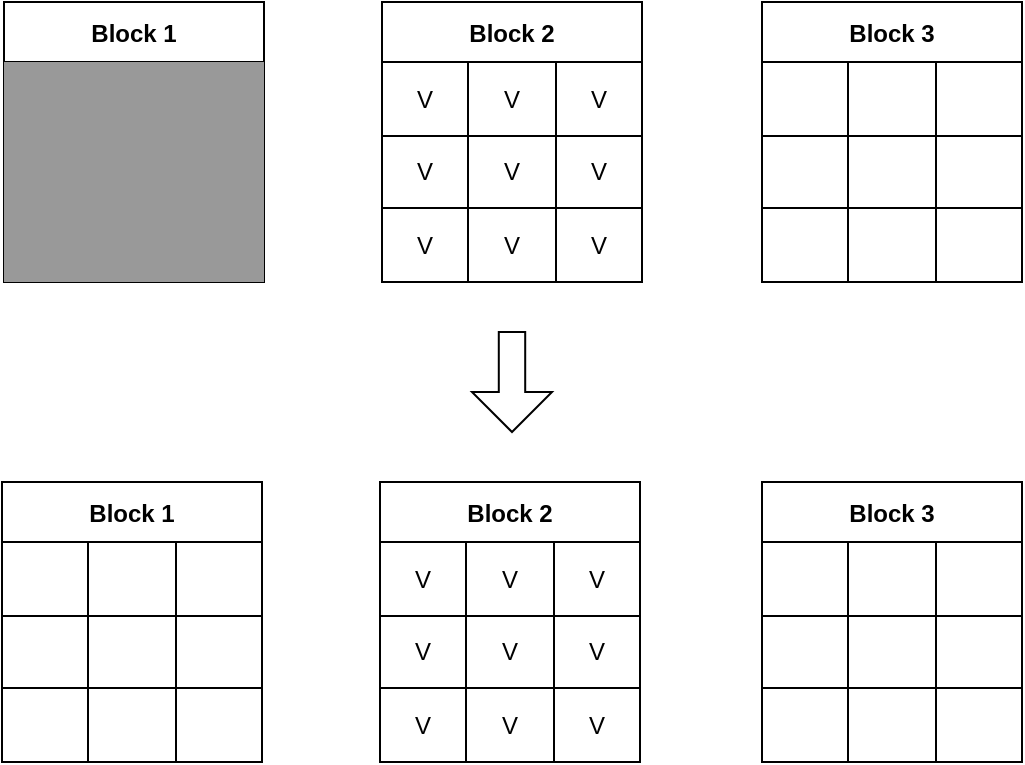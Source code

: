 <mxfile version="20.3.0" type="device"><diagram id="o_L-pObt1cIKrpT1koWc" name="第1頁"><mxGraphModel dx="1102" dy="1025" grid="1" gridSize="10" guides="1" tooltips="1" connect="1" arrows="1" fold="1" page="1" pageScale="1" pageWidth="1169" pageHeight="827" math="0" shadow="0"><root><mxCell id="0"/><mxCell id="1" parent="0"/><mxCell id="m9JGh7kTvfuD4Zlirx8b-1" value="Block 1" style="shape=table;startSize=30;container=1;collapsible=0;childLayout=tableLayout;fontStyle=1;align=center;" vertex="1" parent="1"><mxGeometry x="180" y="390" width="130" height="140" as="geometry"/></mxCell><mxCell id="m9JGh7kTvfuD4Zlirx8b-2" value="" style="shape=tableRow;horizontal=0;startSize=0;swimlaneHead=0;swimlaneBody=0;top=0;left=0;bottom=0;right=0;collapsible=0;dropTarget=0;fillColor=none;points=[[0,0.5],[1,0.5]];portConstraint=eastwest;" vertex="1" parent="m9JGh7kTvfuD4Zlirx8b-1"><mxGeometry y="30" width="130" height="37" as="geometry"/></mxCell><mxCell id="m9JGh7kTvfuD4Zlirx8b-3" value="" style="shape=partialRectangle;html=1;whiteSpace=wrap;connectable=0;fillColor=#999999;top=0;left=0;bottom=0;right=0;overflow=hidden;strokeColor=#666666;fontColor=#333333;" vertex="1" parent="m9JGh7kTvfuD4Zlirx8b-2"><mxGeometry width="43" height="37" as="geometry"><mxRectangle width="43" height="37" as="alternateBounds"/></mxGeometry></mxCell><mxCell id="m9JGh7kTvfuD4Zlirx8b-4" value="" style="shape=partialRectangle;html=1;whiteSpace=wrap;connectable=0;fillColor=#999999;top=0;left=0;bottom=0;right=0;overflow=hidden;strokeColor=#666666;fontColor=#333333;" vertex="1" parent="m9JGh7kTvfuD4Zlirx8b-2"><mxGeometry x="43" width="44" height="37" as="geometry"><mxRectangle width="44" height="37" as="alternateBounds"/></mxGeometry></mxCell><mxCell id="m9JGh7kTvfuD4Zlirx8b-5" value="" style="shape=partialRectangle;html=1;whiteSpace=wrap;connectable=0;fillColor=#999999;top=0;left=0;bottom=0;right=0;overflow=hidden;strokeColor=#666666;fontColor=#333333;" vertex="1" parent="m9JGh7kTvfuD4Zlirx8b-2"><mxGeometry x="87" width="43" height="37" as="geometry"><mxRectangle width="43" height="37" as="alternateBounds"/></mxGeometry></mxCell><mxCell id="m9JGh7kTvfuD4Zlirx8b-6" value="" style="shape=tableRow;horizontal=0;startSize=0;swimlaneHead=0;swimlaneBody=0;top=0;left=0;bottom=0;right=0;collapsible=0;dropTarget=0;fillColor=none;points=[[0,0.5],[1,0.5]];portConstraint=eastwest;" vertex="1" parent="m9JGh7kTvfuD4Zlirx8b-1"><mxGeometry y="67" width="130" height="36" as="geometry"/></mxCell><mxCell id="m9JGh7kTvfuD4Zlirx8b-7" value="" style="shape=partialRectangle;html=1;whiteSpace=wrap;connectable=0;fillColor=#999999;top=0;left=0;bottom=0;right=0;overflow=hidden;strokeColor=#666666;fontColor=#333333;" vertex="1" parent="m9JGh7kTvfuD4Zlirx8b-6"><mxGeometry width="43" height="36" as="geometry"><mxRectangle width="43" height="36" as="alternateBounds"/></mxGeometry></mxCell><mxCell id="m9JGh7kTvfuD4Zlirx8b-8" value="" style="shape=partialRectangle;html=1;whiteSpace=wrap;connectable=0;fillColor=#999999;top=0;left=0;bottom=0;right=0;overflow=hidden;strokeColor=#666666;fontColor=#333333;" vertex="1" parent="m9JGh7kTvfuD4Zlirx8b-6"><mxGeometry x="43" width="44" height="36" as="geometry"><mxRectangle width="44" height="36" as="alternateBounds"/></mxGeometry></mxCell><mxCell id="m9JGh7kTvfuD4Zlirx8b-9" value="" style="shape=partialRectangle;html=1;whiteSpace=wrap;connectable=0;fillColor=#999999;top=0;left=0;bottom=0;right=0;overflow=hidden;strokeColor=#666666;fontColor=#333333;" vertex="1" parent="m9JGh7kTvfuD4Zlirx8b-6"><mxGeometry x="87" width="43" height="36" as="geometry"><mxRectangle width="43" height="36" as="alternateBounds"/></mxGeometry></mxCell><mxCell id="m9JGh7kTvfuD4Zlirx8b-10" value="" style="shape=tableRow;horizontal=0;startSize=0;swimlaneHead=0;swimlaneBody=0;top=0;left=0;bottom=0;right=0;collapsible=0;dropTarget=0;fillColor=none;points=[[0,0.5],[1,0.5]];portConstraint=eastwest;" vertex="1" parent="m9JGh7kTvfuD4Zlirx8b-1"><mxGeometry y="103" width="130" height="37" as="geometry"/></mxCell><mxCell id="m9JGh7kTvfuD4Zlirx8b-11" value="" style="shape=partialRectangle;html=1;whiteSpace=wrap;connectable=0;fillColor=#999999;top=0;left=0;bottom=0;right=0;overflow=hidden;strokeColor=#666666;fontColor=#333333;" vertex="1" parent="m9JGh7kTvfuD4Zlirx8b-10"><mxGeometry width="43" height="37" as="geometry"><mxRectangle width="43" height="37" as="alternateBounds"/></mxGeometry></mxCell><mxCell id="m9JGh7kTvfuD4Zlirx8b-12" value="" style="shape=partialRectangle;html=1;whiteSpace=wrap;connectable=0;fillColor=#999999;top=0;left=0;bottom=0;right=0;overflow=hidden;strokeColor=#666666;fontColor=#333333;" vertex="1" parent="m9JGh7kTvfuD4Zlirx8b-10"><mxGeometry x="43" width="44" height="37" as="geometry"><mxRectangle width="44" height="37" as="alternateBounds"/></mxGeometry></mxCell><mxCell id="m9JGh7kTvfuD4Zlirx8b-13" value="" style="shape=partialRectangle;html=1;whiteSpace=wrap;connectable=0;fillColor=#999999;top=0;left=0;bottom=0;right=0;overflow=hidden;strokeColor=#666666;fontColor=#333333;" vertex="1" parent="m9JGh7kTvfuD4Zlirx8b-10"><mxGeometry x="87" width="43" height="37" as="geometry"><mxRectangle width="43" height="37" as="alternateBounds"/></mxGeometry></mxCell><mxCell id="m9JGh7kTvfuD4Zlirx8b-14" value="Block 2" style="shape=table;startSize=30;container=1;collapsible=0;childLayout=tableLayout;fontStyle=1;align=center;" vertex="1" parent="1"><mxGeometry x="369" y="390" width="130" height="140" as="geometry"/></mxCell><mxCell id="m9JGh7kTvfuD4Zlirx8b-15" value="" style="shape=tableRow;horizontal=0;startSize=0;swimlaneHead=0;swimlaneBody=0;top=0;left=0;bottom=0;right=0;collapsible=0;dropTarget=0;fillColor=none;points=[[0,0.5],[1,0.5]];portConstraint=eastwest;" vertex="1" parent="m9JGh7kTvfuD4Zlirx8b-14"><mxGeometry y="30" width="130" height="37" as="geometry"/></mxCell><mxCell id="m9JGh7kTvfuD4Zlirx8b-16" value="V" style="shape=partialRectangle;html=1;whiteSpace=wrap;connectable=0;fillColor=none;top=0;left=0;bottom=0;right=0;overflow=hidden;" vertex="1" parent="m9JGh7kTvfuD4Zlirx8b-15"><mxGeometry width="43" height="37" as="geometry"><mxRectangle width="43" height="37" as="alternateBounds"/></mxGeometry></mxCell><mxCell id="m9JGh7kTvfuD4Zlirx8b-17" value="V" style="shape=partialRectangle;html=1;whiteSpace=wrap;connectable=0;fillColor=none;top=0;left=0;bottom=0;right=0;overflow=hidden;strokeColor=default;fontColor=default;" vertex="1" parent="m9JGh7kTvfuD4Zlirx8b-15"><mxGeometry x="43" width="44" height="37" as="geometry"><mxRectangle width="44" height="37" as="alternateBounds"/></mxGeometry></mxCell><mxCell id="m9JGh7kTvfuD4Zlirx8b-18" value="V" style="shape=partialRectangle;html=1;whiteSpace=wrap;connectable=0;fillColor=none;top=0;left=0;bottom=0;right=0;overflow=hidden;strokeColor=default;fontColor=default;" vertex="1" parent="m9JGh7kTvfuD4Zlirx8b-15"><mxGeometry x="87" width="43" height="37" as="geometry"><mxRectangle width="43" height="37" as="alternateBounds"/></mxGeometry></mxCell><mxCell id="m9JGh7kTvfuD4Zlirx8b-19" value="" style="shape=tableRow;horizontal=0;startSize=0;swimlaneHead=0;swimlaneBody=0;top=0;left=0;bottom=0;right=0;collapsible=0;dropTarget=0;fillColor=none;points=[[0,0.5],[1,0.5]];portConstraint=eastwest;" vertex="1" parent="m9JGh7kTvfuD4Zlirx8b-14"><mxGeometry y="67" width="130" height="36" as="geometry"/></mxCell><mxCell id="m9JGh7kTvfuD4Zlirx8b-20" value="V" style="shape=partialRectangle;html=1;whiteSpace=wrap;connectable=0;fillColor=none;top=0;left=0;bottom=0;right=0;overflow=hidden;strokeColor=default;fontColor=default;" vertex="1" parent="m9JGh7kTvfuD4Zlirx8b-19"><mxGeometry width="43" height="36" as="geometry"><mxRectangle width="43" height="36" as="alternateBounds"/></mxGeometry></mxCell><mxCell id="m9JGh7kTvfuD4Zlirx8b-21" value="V" style="shape=partialRectangle;html=1;whiteSpace=wrap;connectable=0;fillColor=none;top=0;left=0;bottom=0;right=0;overflow=hidden;strokeColor=default;fontColor=default;" vertex="1" parent="m9JGh7kTvfuD4Zlirx8b-19"><mxGeometry x="43" width="44" height="36" as="geometry"><mxRectangle width="44" height="36" as="alternateBounds"/></mxGeometry></mxCell><mxCell id="m9JGh7kTvfuD4Zlirx8b-22" value="V" style="shape=partialRectangle;html=1;whiteSpace=wrap;connectable=0;fillColor=none;top=0;left=0;bottom=0;right=0;overflow=hidden;" vertex="1" parent="m9JGh7kTvfuD4Zlirx8b-19"><mxGeometry x="87" width="43" height="36" as="geometry"><mxRectangle width="43" height="36" as="alternateBounds"/></mxGeometry></mxCell><mxCell id="m9JGh7kTvfuD4Zlirx8b-23" value="" style="shape=tableRow;horizontal=0;startSize=0;swimlaneHead=0;swimlaneBody=0;top=0;left=0;bottom=0;right=0;collapsible=0;dropTarget=0;fillColor=none;points=[[0,0.5],[1,0.5]];portConstraint=eastwest;" vertex="1" parent="m9JGh7kTvfuD4Zlirx8b-14"><mxGeometry y="103" width="130" height="37" as="geometry"/></mxCell><mxCell id="m9JGh7kTvfuD4Zlirx8b-24" value="V" style="shape=partialRectangle;html=1;whiteSpace=wrap;connectable=0;fillColor=none;top=0;left=0;bottom=0;right=0;overflow=hidden;" vertex="1" parent="m9JGh7kTvfuD4Zlirx8b-23"><mxGeometry width="43" height="37" as="geometry"><mxRectangle width="43" height="37" as="alternateBounds"/></mxGeometry></mxCell><mxCell id="m9JGh7kTvfuD4Zlirx8b-25" value="V" style="shape=partialRectangle;html=1;whiteSpace=wrap;connectable=0;fillColor=none;top=0;left=0;bottom=0;right=0;overflow=hidden;" vertex="1" parent="m9JGh7kTvfuD4Zlirx8b-23"><mxGeometry x="43" width="44" height="37" as="geometry"><mxRectangle width="44" height="37" as="alternateBounds"/></mxGeometry></mxCell><mxCell id="m9JGh7kTvfuD4Zlirx8b-26" value="V" style="shape=partialRectangle;html=1;whiteSpace=wrap;connectable=0;fillColor=none;top=0;left=0;bottom=0;right=0;overflow=hidden;strokeColor=default;fontColor=default;" vertex="1" parent="m9JGh7kTvfuD4Zlirx8b-23"><mxGeometry x="87" width="43" height="37" as="geometry"><mxRectangle width="43" height="37" as="alternateBounds"/></mxGeometry></mxCell><mxCell id="m9JGh7kTvfuD4Zlirx8b-27" value="Block 3" style="shape=table;startSize=30;container=1;collapsible=0;childLayout=tableLayout;fontStyle=1;align=center;" vertex="1" parent="1"><mxGeometry x="559" y="390" width="130" height="140" as="geometry"/></mxCell><mxCell id="m9JGh7kTvfuD4Zlirx8b-28" value="" style="shape=tableRow;horizontal=0;startSize=0;swimlaneHead=0;swimlaneBody=0;top=0;left=0;bottom=0;right=0;collapsible=0;dropTarget=0;fillColor=none;points=[[0,0.5],[1,0.5]];portConstraint=eastwest;" vertex="1" parent="m9JGh7kTvfuD4Zlirx8b-27"><mxGeometry y="30" width="130" height="37" as="geometry"/></mxCell><mxCell id="m9JGh7kTvfuD4Zlirx8b-29" value="" style="shape=partialRectangle;html=1;whiteSpace=wrap;connectable=0;fillColor=none;top=0;left=0;bottom=0;right=0;overflow=hidden;" vertex="1" parent="m9JGh7kTvfuD4Zlirx8b-28"><mxGeometry width="43" height="37" as="geometry"><mxRectangle width="43" height="37" as="alternateBounds"/></mxGeometry></mxCell><mxCell id="m9JGh7kTvfuD4Zlirx8b-30" value="" style="shape=partialRectangle;html=1;whiteSpace=wrap;connectable=0;fillColor=none;top=0;left=0;bottom=0;right=0;overflow=hidden;" vertex="1" parent="m9JGh7kTvfuD4Zlirx8b-28"><mxGeometry x="43" width="44" height="37" as="geometry"><mxRectangle width="44" height="37" as="alternateBounds"/></mxGeometry></mxCell><mxCell id="m9JGh7kTvfuD4Zlirx8b-31" value="" style="shape=partialRectangle;html=1;whiteSpace=wrap;connectable=0;fillColor=none;top=0;left=0;bottom=0;right=0;overflow=hidden;" vertex="1" parent="m9JGh7kTvfuD4Zlirx8b-28"><mxGeometry x="87" width="43" height="37" as="geometry"><mxRectangle width="43" height="37" as="alternateBounds"/></mxGeometry></mxCell><mxCell id="m9JGh7kTvfuD4Zlirx8b-32" value="" style="shape=tableRow;horizontal=0;startSize=0;swimlaneHead=0;swimlaneBody=0;top=0;left=0;bottom=0;right=0;collapsible=0;dropTarget=0;fillColor=none;points=[[0,0.5],[1,0.5]];portConstraint=eastwest;" vertex="1" parent="m9JGh7kTvfuD4Zlirx8b-27"><mxGeometry y="67" width="130" height="36" as="geometry"/></mxCell><mxCell id="m9JGh7kTvfuD4Zlirx8b-33" value="" style="shape=partialRectangle;html=1;whiteSpace=wrap;connectable=0;fillColor=none;top=0;left=0;bottom=0;right=0;overflow=hidden;" vertex="1" parent="m9JGh7kTvfuD4Zlirx8b-32"><mxGeometry width="43" height="36" as="geometry"><mxRectangle width="43" height="36" as="alternateBounds"/></mxGeometry></mxCell><mxCell id="m9JGh7kTvfuD4Zlirx8b-34" value="" style="shape=partialRectangle;html=1;whiteSpace=wrap;connectable=0;fillColor=none;top=0;left=0;bottom=0;right=0;overflow=hidden;" vertex="1" parent="m9JGh7kTvfuD4Zlirx8b-32"><mxGeometry x="43" width="44" height="36" as="geometry"><mxRectangle width="44" height="36" as="alternateBounds"/></mxGeometry></mxCell><mxCell id="m9JGh7kTvfuD4Zlirx8b-35" value="" style="shape=partialRectangle;html=1;whiteSpace=wrap;connectable=0;fillColor=none;top=0;left=0;bottom=0;right=0;overflow=hidden;" vertex="1" parent="m9JGh7kTvfuD4Zlirx8b-32"><mxGeometry x="87" width="43" height="36" as="geometry"><mxRectangle width="43" height="36" as="alternateBounds"/></mxGeometry></mxCell><mxCell id="m9JGh7kTvfuD4Zlirx8b-36" value="" style="shape=tableRow;horizontal=0;startSize=0;swimlaneHead=0;swimlaneBody=0;top=0;left=0;bottom=0;right=0;collapsible=0;dropTarget=0;fillColor=none;points=[[0,0.5],[1,0.5]];portConstraint=eastwest;" vertex="1" parent="m9JGh7kTvfuD4Zlirx8b-27"><mxGeometry y="103" width="130" height="37" as="geometry"/></mxCell><mxCell id="m9JGh7kTvfuD4Zlirx8b-37" value="" style="shape=partialRectangle;html=1;whiteSpace=wrap;connectable=0;fillColor=none;top=0;left=0;bottom=0;right=0;overflow=hidden;" vertex="1" parent="m9JGh7kTvfuD4Zlirx8b-36"><mxGeometry width="43" height="37" as="geometry"><mxRectangle width="43" height="37" as="alternateBounds"/></mxGeometry></mxCell><mxCell id="m9JGh7kTvfuD4Zlirx8b-38" value="" style="shape=partialRectangle;html=1;whiteSpace=wrap;connectable=0;fillColor=none;top=0;left=0;bottom=0;right=0;overflow=hidden;" vertex="1" parent="m9JGh7kTvfuD4Zlirx8b-36"><mxGeometry x="43" width="44" height="37" as="geometry"><mxRectangle width="44" height="37" as="alternateBounds"/></mxGeometry></mxCell><mxCell id="m9JGh7kTvfuD4Zlirx8b-39" value="" style="shape=partialRectangle;html=1;whiteSpace=wrap;connectable=0;fillColor=none;top=0;left=0;bottom=0;right=0;overflow=hidden;" vertex="1" parent="m9JGh7kTvfuD4Zlirx8b-36"><mxGeometry x="87" width="43" height="37" as="geometry"><mxRectangle width="43" height="37" as="alternateBounds"/></mxGeometry></mxCell><mxCell id="m9JGh7kTvfuD4Zlirx8b-40" value="" style="html=1;shadow=0;dashed=0;align=center;verticalAlign=middle;shape=mxgraph.arrows2.arrow;dy=0.67;dx=20;notch=0;fillColor=#FFFFFF;rotation=90;" vertex="1" parent="1"><mxGeometry x="409" y="560" width="50" height="40" as="geometry"/></mxCell><mxCell id="m9JGh7kTvfuD4Zlirx8b-41" value="Block 1" style="shape=table;startSize=30;container=1;collapsible=0;childLayout=tableLayout;fontStyle=1;align=center;" vertex="1" parent="1"><mxGeometry x="179" y="630" width="130" height="140" as="geometry"/></mxCell><mxCell id="m9JGh7kTvfuD4Zlirx8b-42" value="" style="shape=tableRow;horizontal=0;startSize=0;swimlaneHead=0;swimlaneBody=0;top=0;left=0;bottom=0;right=0;collapsible=0;dropTarget=0;fillColor=none;points=[[0,0.5],[1,0.5]];portConstraint=eastwest;" vertex="1" parent="m9JGh7kTvfuD4Zlirx8b-41"><mxGeometry y="30" width="130" height="37" as="geometry"/></mxCell><mxCell id="m9JGh7kTvfuD4Zlirx8b-43" value="" style="shape=partialRectangle;html=1;whiteSpace=wrap;connectable=0;fillColor=none;top=0;left=0;bottom=0;right=0;overflow=hidden;strokeColor=default;fontColor=default;" vertex="1" parent="m9JGh7kTvfuD4Zlirx8b-42"><mxGeometry width="43" height="37" as="geometry"><mxRectangle width="43" height="37" as="alternateBounds"/></mxGeometry></mxCell><mxCell id="m9JGh7kTvfuD4Zlirx8b-44" value="" style="shape=partialRectangle;html=1;whiteSpace=wrap;connectable=0;fillColor=none;top=0;left=0;bottom=0;right=0;overflow=hidden;" vertex="1" parent="m9JGh7kTvfuD4Zlirx8b-42"><mxGeometry x="43" width="44" height="37" as="geometry"><mxRectangle width="44" height="37" as="alternateBounds"/></mxGeometry></mxCell><mxCell id="m9JGh7kTvfuD4Zlirx8b-45" value="" style="shape=partialRectangle;html=1;whiteSpace=wrap;connectable=0;fillColor=none;top=0;left=0;bottom=0;right=0;overflow=hidden;" vertex="1" parent="m9JGh7kTvfuD4Zlirx8b-42"><mxGeometry x="87" width="43" height="37" as="geometry"><mxRectangle width="43" height="37" as="alternateBounds"/></mxGeometry></mxCell><mxCell id="m9JGh7kTvfuD4Zlirx8b-46" value="" style="shape=tableRow;horizontal=0;startSize=0;swimlaneHead=0;swimlaneBody=0;top=0;left=0;bottom=0;right=0;collapsible=0;dropTarget=0;fillColor=none;points=[[0,0.5],[1,0.5]];portConstraint=eastwest;" vertex="1" parent="m9JGh7kTvfuD4Zlirx8b-41"><mxGeometry y="67" width="130" height="36" as="geometry"/></mxCell><mxCell id="m9JGh7kTvfuD4Zlirx8b-47" value="" style="shape=partialRectangle;html=1;whiteSpace=wrap;connectable=0;fillColor=none;top=0;left=0;bottom=0;right=0;overflow=hidden;" vertex="1" parent="m9JGh7kTvfuD4Zlirx8b-46"><mxGeometry width="43" height="36" as="geometry"><mxRectangle width="43" height="36" as="alternateBounds"/></mxGeometry></mxCell><mxCell id="m9JGh7kTvfuD4Zlirx8b-48" value="" style="shape=partialRectangle;html=1;whiteSpace=wrap;connectable=0;fillColor=none;top=0;left=0;bottom=0;right=0;overflow=hidden;" vertex="1" parent="m9JGh7kTvfuD4Zlirx8b-46"><mxGeometry x="43" width="44" height="36" as="geometry"><mxRectangle width="44" height="36" as="alternateBounds"/></mxGeometry></mxCell><mxCell id="m9JGh7kTvfuD4Zlirx8b-49" value="" style="shape=partialRectangle;html=1;whiteSpace=wrap;connectable=0;fillColor=none;top=0;left=0;bottom=0;right=0;overflow=hidden;strokeColor=default;fontColor=default;" vertex="1" parent="m9JGh7kTvfuD4Zlirx8b-46"><mxGeometry x="87" width="43" height="36" as="geometry"><mxRectangle width="43" height="36" as="alternateBounds"/></mxGeometry></mxCell><mxCell id="m9JGh7kTvfuD4Zlirx8b-50" value="" style="shape=tableRow;horizontal=0;startSize=0;swimlaneHead=0;swimlaneBody=0;top=0;left=0;bottom=0;right=0;collapsible=0;dropTarget=0;fillColor=none;points=[[0,0.5],[1,0.5]];portConstraint=eastwest;" vertex="1" parent="m9JGh7kTvfuD4Zlirx8b-41"><mxGeometry y="103" width="130" height="37" as="geometry"/></mxCell><mxCell id="m9JGh7kTvfuD4Zlirx8b-51" value="" style="shape=partialRectangle;html=1;whiteSpace=wrap;connectable=0;fillColor=none;top=0;left=0;bottom=0;right=0;overflow=hidden;strokeColor=default;fontColor=default;" vertex="1" parent="m9JGh7kTvfuD4Zlirx8b-50"><mxGeometry width="43" height="37" as="geometry"><mxRectangle width="43" height="37" as="alternateBounds"/></mxGeometry></mxCell><mxCell id="m9JGh7kTvfuD4Zlirx8b-52" value="" style="shape=partialRectangle;html=1;whiteSpace=wrap;connectable=0;fillColor=none;top=0;left=0;bottom=0;right=0;overflow=hidden;strokeColor=default;fontColor=default;" vertex="1" parent="m9JGh7kTvfuD4Zlirx8b-50"><mxGeometry x="43" width="44" height="37" as="geometry"><mxRectangle width="44" height="37" as="alternateBounds"/></mxGeometry></mxCell><mxCell id="m9JGh7kTvfuD4Zlirx8b-53" value="" style="shape=partialRectangle;html=1;whiteSpace=wrap;connectable=0;fillColor=none;top=0;left=0;bottom=0;right=0;overflow=hidden;" vertex="1" parent="m9JGh7kTvfuD4Zlirx8b-50"><mxGeometry x="87" width="43" height="37" as="geometry"><mxRectangle width="43" height="37" as="alternateBounds"/></mxGeometry></mxCell><mxCell id="m9JGh7kTvfuD4Zlirx8b-54" value="Block 2" style="shape=table;startSize=30;container=1;collapsible=0;childLayout=tableLayout;fontStyle=1;align=center;" vertex="1" parent="1"><mxGeometry x="368" y="630" width="130" height="140" as="geometry"/></mxCell><mxCell id="m9JGh7kTvfuD4Zlirx8b-55" value="" style="shape=tableRow;horizontal=0;startSize=0;swimlaneHead=0;swimlaneBody=0;top=0;left=0;bottom=0;right=0;collapsible=0;dropTarget=0;fillColor=none;points=[[0,0.5],[1,0.5]];portConstraint=eastwest;" vertex="1" parent="m9JGh7kTvfuD4Zlirx8b-54"><mxGeometry y="30" width="130" height="37" as="geometry"/></mxCell><mxCell id="m9JGh7kTvfuD4Zlirx8b-56" value="V" style="shape=partialRectangle;html=1;whiteSpace=wrap;connectable=0;fillColor=none;top=0;left=0;bottom=0;right=0;overflow=hidden;" vertex="1" parent="m9JGh7kTvfuD4Zlirx8b-55"><mxGeometry width="43" height="37" as="geometry"><mxRectangle width="43" height="37" as="alternateBounds"/></mxGeometry></mxCell><mxCell id="m9JGh7kTvfuD4Zlirx8b-57" value="V" style="shape=partialRectangle;html=1;whiteSpace=wrap;connectable=0;fillColor=none;top=0;left=0;bottom=0;right=0;overflow=hidden;strokeColor=default;fontColor=default;" vertex="1" parent="m9JGh7kTvfuD4Zlirx8b-55"><mxGeometry x="43" width="44" height="37" as="geometry"><mxRectangle width="44" height="37" as="alternateBounds"/></mxGeometry></mxCell><mxCell id="m9JGh7kTvfuD4Zlirx8b-58" value="V" style="shape=partialRectangle;html=1;whiteSpace=wrap;connectable=0;fillColor=none;top=0;left=0;bottom=0;right=0;overflow=hidden;strokeColor=default;fontColor=default;" vertex="1" parent="m9JGh7kTvfuD4Zlirx8b-55"><mxGeometry x="87" width="43" height="37" as="geometry"><mxRectangle width="43" height="37" as="alternateBounds"/></mxGeometry></mxCell><mxCell id="m9JGh7kTvfuD4Zlirx8b-59" value="" style="shape=tableRow;horizontal=0;startSize=0;swimlaneHead=0;swimlaneBody=0;top=0;left=0;bottom=0;right=0;collapsible=0;dropTarget=0;fillColor=none;points=[[0,0.5],[1,0.5]];portConstraint=eastwest;" vertex="1" parent="m9JGh7kTvfuD4Zlirx8b-54"><mxGeometry y="67" width="130" height="36" as="geometry"/></mxCell><mxCell id="m9JGh7kTvfuD4Zlirx8b-60" value="V" style="shape=partialRectangle;html=1;whiteSpace=wrap;connectable=0;fillColor=none;top=0;left=0;bottom=0;right=0;overflow=hidden;strokeColor=default;fontColor=default;" vertex="1" parent="m9JGh7kTvfuD4Zlirx8b-59"><mxGeometry width="43" height="36" as="geometry"><mxRectangle width="43" height="36" as="alternateBounds"/></mxGeometry></mxCell><mxCell id="m9JGh7kTvfuD4Zlirx8b-61" value="V" style="shape=partialRectangle;html=1;whiteSpace=wrap;connectable=0;fillColor=none;top=0;left=0;bottom=0;right=0;overflow=hidden;strokeColor=default;fontColor=default;" vertex="1" parent="m9JGh7kTvfuD4Zlirx8b-59"><mxGeometry x="43" width="44" height="36" as="geometry"><mxRectangle width="44" height="36" as="alternateBounds"/></mxGeometry></mxCell><mxCell id="m9JGh7kTvfuD4Zlirx8b-62" value="V" style="shape=partialRectangle;html=1;whiteSpace=wrap;connectable=0;fillColor=none;top=0;left=0;bottom=0;right=0;overflow=hidden;" vertex="1" parent="m9JGh7kTvfuD4Zlirx8b-59"><mxGeometry x="87" width="43" height="36" as="geometry"><mxRectangle width="43" height="36" as="alternateBounds"/></mxGeometry></mxCell><mxCell id="m9JGh7kTvfuD4Zlirx8b-63" value="" style="shape=tableRow;horizontal=0;startSize=0;swimlaneHead=0;swimlaneBody=0;top=0;left=0;bottom=0;right=0;collapsible=0;dropTarget=0;fillColor=none;points=[[0,0.5],[1,0.5]];portConstraint=eastwest;" vertex="1" parent="m9JGh7kTvfuD4Zlirx8b-54"><mxGeometry y="103" width="130" height="37" as="geometry"/></mxCell><mxCell id="m9JGh7kTvfuD4Zlirx8b-64" value="V" style="shape=partialRectangle;html=1;whiteSpace=wrap;connectable=0;fillColor=none;top=0;left=0;bottom=0;right=0;overflow=hidden;" vertex="1" parent="m9JGh7kTvfuD4Zlirx8b-63"><mxGeometry width="43" height="37" as="geometry"><mxRectangle width="43" height="37" as="alternateBounds"/></mxGeometry></mxCell><mxCell id="m9JGh7kTvfuD4Zlirx8b-65" value="V" style="shape=partialRectangle;html=1;whiteSpace=wrap;connectable=0;fillColor=none;top=0;left=0;bottom=0;right=0;overflow=hidden;" vertex="1" parent="m9JGh7kTvfuD4Zlirx8b-63"><mxGeometry x="43" width="44" height="37" as="geometry"><mxRectangle width="44" height="37" as="alternateBounds"/></mxGeometry></mxCell><mxCell id="m9JGh7kTvfuD4Zlirx8b-66" value="V" style="shape=partialRectangle;html=1;whiteSpace=wrap;connectable=0;fillColor=none;top=0;left=0;bottom=0;right=0;overflow=hidden;strokeColor=default;fontColor=default;" vertex="1" parent="m9JGh7kTvfuD4Zlirx8b-63"><mxGeometry x="87" width="43" height="37" as="geometry"><mxRectangle width="43" height="37" as="alternateBounds"/></mxGeometry></mxCell><mxCell id="m9JGh7kTvfuD4Zlirx8b-67" value="Block 3" style="shape=table;startSize=30;container=1;collapsible=0;childLayout=tableLayout;fontStyle=1;align=center;" vertex="1" parent="1"><mxGeometry x="559" y="630" width="130" height="140" as="geometry"/></mxCell><mxCell id="m9JGh7kTvfuD4Zlirx8b-68" value="" style="shape=tableRow;horizontal=0;startSize=0;swimlaneHead=0;swimlaneBody=0;top=0;left=0;bottom=0;right=0;collapsible=0;dropTarget=0;fillColor=none;points=[[0,0.5],[1,0.5]];portConstraint=eastwest;" vertex="1" parent="m9JGh7kTvfuD4Zlirx8b-67"><mxGeometry y="30" width="130" height="37" as="geometry"/></mxCell><mxCell id="m9JGh7kTvfuD4Zlirx8b-69" value="" style="shape=partialRectangle;html=1;whiteSpace=wrap;connectable=0;fillColor=none;top=0;left=0;bottom=0;right=0;overflow=hidden;" vertex="1" parent="m9JGh7kTvfuD4Zlirx8b-68"><mxGeometry width="43" height="37" as="geometry"><mxRectangle width="43" height="37" as="alternateBounds"/></mxGeometry></mxCell><mxCell id="m9JGh7kTvfuD4Zlirx8b-70" value="" style="shape=partialRectangle;html=1;whiteSpace=wrap;connectable=0;fillColor=none;top=0;left=0;bottom=0;right=0;overflow=hidden;" vertex="1" parent="m9JGh7kTvfuD4Zlirx8b-68"><mxGeometry x="43" width="44" height="37" as="geometry"><mxRectangle width="44" height="37" as="alternateBounds"/></mxGeometry></mxCell><mxCell id="m9JGh7kTvfuD4Zlirx8b-71" value="" style="shape=partialRectangle;html=1;whiteSpace=wrap;connectable=0;fillColor=none;top=0;left=0;bottom=0;right=0;overflow=hidden;" vertex="1" parent="m9JGh7kTvfuD4Zlirx8b-68"><mxGeometry x="87" width="43" height="37" as="geometry"><mxRectangle width="43" height="37" as="alternateBounds"/></mxGeometry></mxCell><mxCell id="m9JGh7kTvfuD4Zlirx8b-72" value="" style="shape=tableRow;horizontal=0;startSize=0;swimlaneHead=0;swimlaneBody=0;top=0;left=0;bottom=0;right=0;collapsible=0;dropTarget=0;fillColor=none;points=[[0,0.5],[1,0.5]];portConstraint=eastwest;" vertex="1" parent="m9JGh7kTvfuD4Zlirx8b-67"><mxGeometry y="67" width="130" height="36" as="geometry"/></mxCell><mxCell id="m9JGh7kTvfuD4Zlirx8b-73" value="" style="shape=partialRectangle;html=1;whiteSpace=wrap;connectable=0;fillColor=none;top=0;left=0;bottom=0;right=0;overflow=hidden;" vertex="1" parent="m9JGh7kTvfuD4Zlirx8b-72"><mxGeometry width="43" height="36" as="geometry"><mxRectangle width="43" height="36" as="alternateBounds"/></mxGeometry></mxCell><mxCell id="m9JGh7kTvfuD4Zlirx8b-74" value="" style="shape=partialRectangle;html=1;whiteSpace=wrap;connectable=0;fillColor=none;top=0;left=0;bottom=0;right=0;overflow=hidden;" vertex="1" parent="m9JGh7kTvfuD4Zlirx8b-72"><mxGeometry x="43" width="44" height="36" as="geometry"><mxRectangle width="44" height="36" as="alternateBounds"/></mxGeometry></mxCell><mxCell id="m9JGh7kTvfuD4Zlirx8b-75" value="" style="shape=partialRectangle;html=1;whiteSpace=wrap;connectable=0;fillColor=none;top=0;left=0;bottom=0;right=0;overflow=hidden;" vertex="1" parent="m9JGh7kTvfuD4Zlirx8b-72"><mxGeometry x="87" width="43" height="36" as="geometry"><mxRectangle width="43" height="36" as="alternateBounds"/></mxGeometry></mxCell><mxCell id="m9JGh7kTvfuD4Zlirx8b-76" value="" style="shape=tableRow;horizontal=0;startSize=0;swimlaneHead=0;swimlaneBody=0;top=0;left=0;bottom=0;right=0;collapsible=0;dropTarget=0;fillColor=none;points=[[0,0.5],[1,0.5]];portConstraint=eastwest;" vertex="1" parent="m9JGh7kTvfuD4Zlirx8b-67"><mxGeometry y="103" width="130" height="37" as="geometry"/></mxCell><mxCell id="m9JGh7kTvfuD4Zlirx8b-77" value="" style="shape=partialRectangle;html=1;whiteSpace=wrap;connectable=0;fillColor=none;top=0;left=0;bottom=0;right=0;overflow=hidden;" vertex="1" parent="m9JGh7kTvfuD4Zlirx8b-76"><mxGeometry width="43" height="37" as="geometry"><mxRectangle width="43" height="37" as="alternateBounds"/></mxGeometry></mxCell><mxCell id="m9JGh7kTvfuD4Zlirx8b-78" value="" style="shape=partialRectangle;html=1;whiteSpace=wrap;connectable=0;fillColor=none;top=0;left=0;bottom=0;right=0;overflow=hidden;" vertex="1" parent="m9JGh7kTvfuD4Zlirx8b-76"><mxGeometry x="43" width="44" height="37" as="geometry"><mxRectangle width="44" height="37" as="alternateBounds"/></mxGeometry></mxCell><mxCell id="m9JGh7kTvfuD4Zlirx8b-79" value="" style="shape=partialRectangle;html=1;whiteSpace=wrap;connectable=0;fillColor=none;top=0;left=0;bottom=0;right=0;overflow=hidden;" vertex="1" parent="m9JGh7kTvfuD4Zlirx8b-76"><mxGeometry x="87" width="43" height="37" as="geometry"><mxRectangle width="43" height="37" as="alternateBounds"/></mxGeometry></mxCell></root></mxGraphModel></diagram></mxfile>